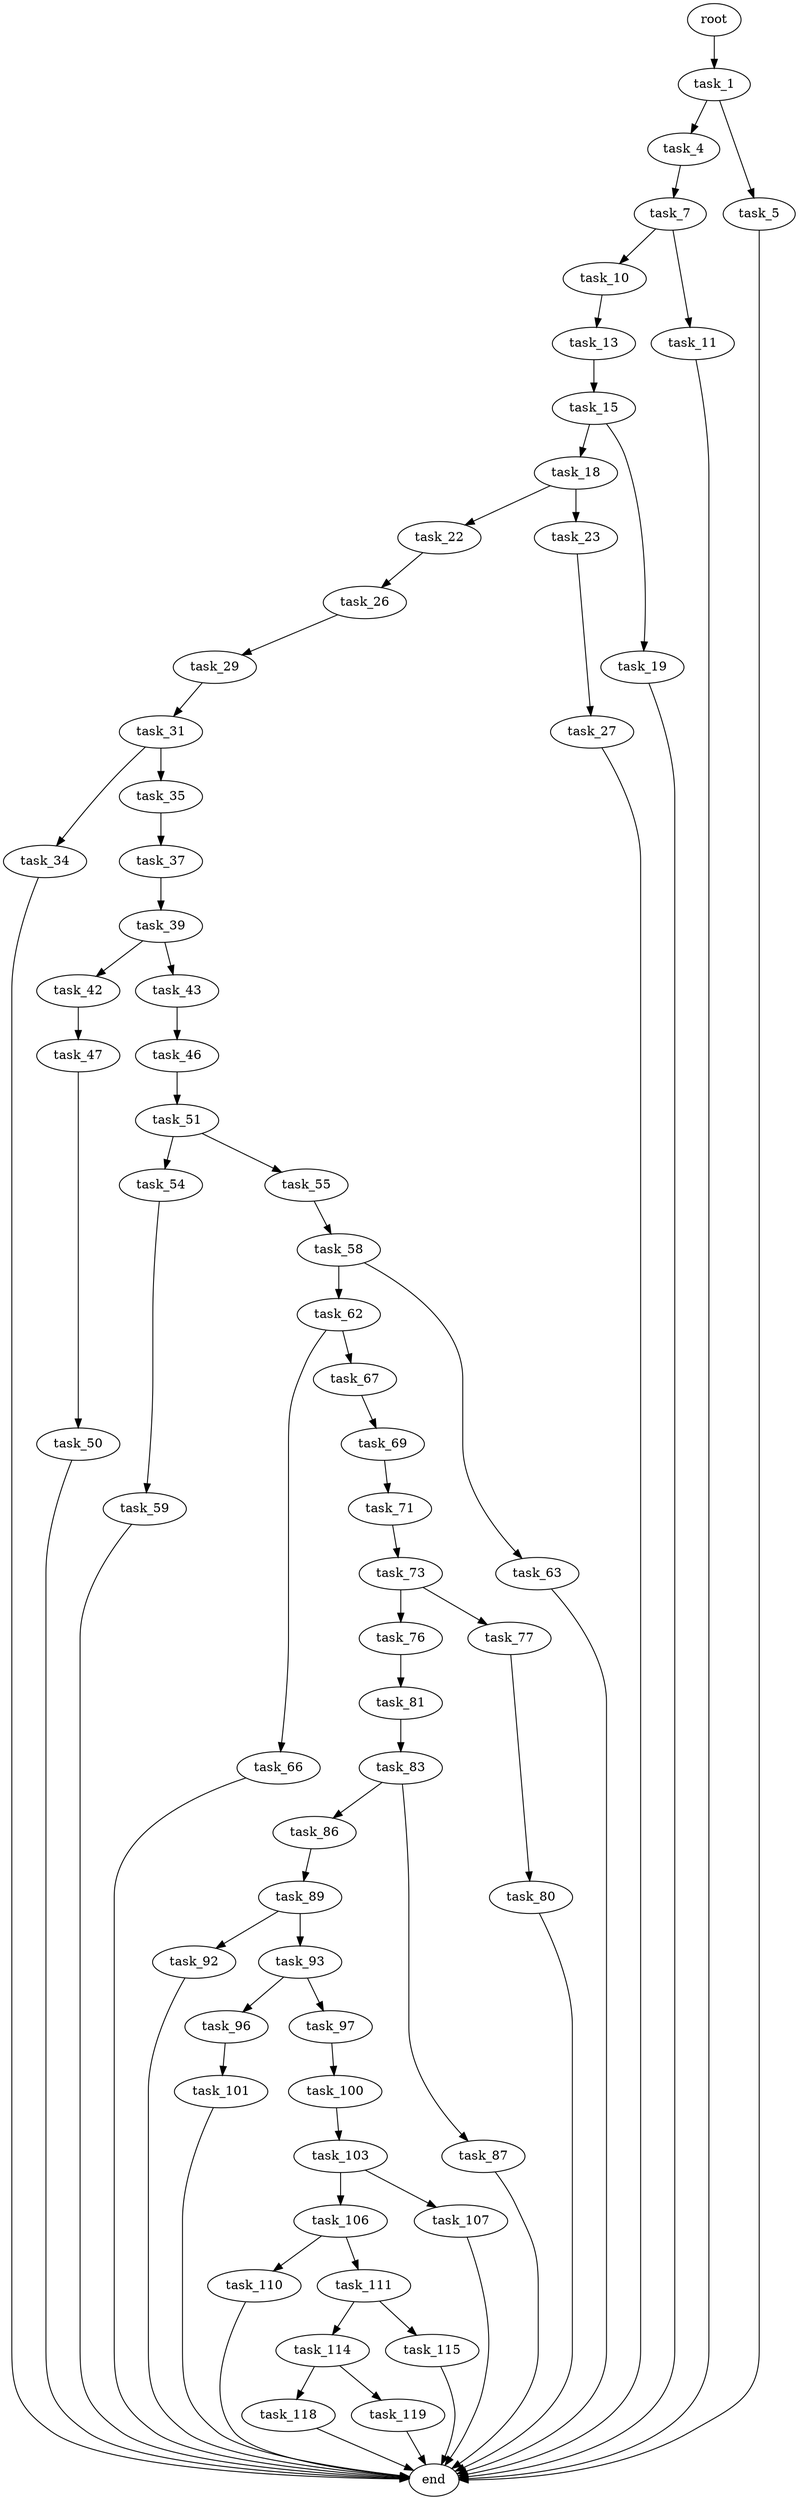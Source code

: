 digraph G {
  root [size="0.000000"];
  task_1 [size="43519075952.000000"];
  task_4 [size="71548973077.000000"];
  task_5 [size="57710023500.000000"];
  task_7 [size="1073741824000.000000"];
  end [size="0.000000"];
  task_10 [size="68719476736.000000"];
  task_11 [size="449880849400.000000"];
  task_13 [size="1156136714.000000"];
  task_15 [size="626013887872.000000"];
  task_18 [size="134217728000.000000"];
  task_19 [size="129296568571.000000"];
  task_22 [size="677186317015.000000"];
  task_23 [size="2794974793.000000"];
  task_26 [size="1983080106.000000"];
  task_27 [size="278968233740.000000"];
  task_29 [size="68719476736.000000"];
  task_31 [size="204835268928.000000"];
  task_34 [size="40698080010.000000"];
  task_35 [size="2087226905.000000"];
  task_37 [size="6139424256.000000"];
  task_39 [size="13883680525.000000"];
  task_42 [size="493778874056.000000"];
  task_43 [size="19410458561.000000"];
  task_47 [size="8589934592.000000"];
  task_46 [size="231928233984.000000"];
  task_51 [size="11673814804.000000"];
  task_50 [size="156202972120.000000"];
  task_54 [size="1316728206542.000000"];
  task_55 [size="8589934592.000000"];
  task_59 [size="883604225.000000"];
  task_58 [size="12645716794.000000"];
  task_62 [size="17517832731.000000"];
  task_63 [size="782757789696.000000"];
  task_66 [size="7005619153.000000"];
  task_67 [size="134217728000.000000"];
  task_69 [size="1073741824000.000000"];
  task_71 [size="956343471.000000"];
  task_73 [size="7541463756.000000"];
  task_76 [size="45543671371.000000"];
  task_77 [size="28991029248.000000"];
  task_81 [size="78884306971.000000"];
  task_80 [size="549755813888.000000"];
  task_83 [size="744808120993.000000"];
  task_86 [size="50792529425.000000"];
  task_87 [size="27582139918.000000"];
  task_89 [size="8556963520.000000"];
  task_92 [size="231928233984.000000"];
  task_93 [size="3671517026.000000"];
  task_96 [size="452411064664.000000"];
  task_97 [size="1073741824000.000000"];
  task_101 [size="848515178721.000000"];
  task_100 [size="42919953466.000000"];
  task_103 [size="30429991501.000000"];
  task_106 [size="375165580909.000000"];
  task_107 [size="10049528822.000000"];
  task_110 [size="452508454606.000000"];
  task_111 [size="1524840997.000000"];
  task_114 [size="10043249290.000000"];
  task_115 [size="68719476736.000000"];
  task_118 [size="28092486430.000000"];
  task_119 [size="150410675532.000000"];

  root -> task_1 [size="1.000000"];
  task_1 -> task_4 [size="33554432.000000"];
  task_1 -> task_5 [size="33554432.000000"];
  task_4 -> task_7 [size="75497472.000000"];
  task_5 -> end [size="1.000000"];
  task_7 -> task_10 [size="838860800.000000"];
  task_7 -> task_11 [size="838860800.000000"];
  task_10 -> task_13 [size="134217728.000000"];
  task_11 -> end [size="1.000000"];
  task_13 -> task_15 [size="75497472.000000"];
  task_15 -> task_18 [size="411041792.000000"];
  task_15 -> task_19 [size="411041792.000000"];
  task_18 -> task_22 [size="209715200.000000"];
  task_18 -> task_23 [size="209715200.000000"];
  task_19 -> end [size="1.000000"];
  task_22 -> task_26 [size="679477248.000000"];
  task_23 -> task_27 [size="75497472.000000"];
  task_26 -> task_29 [size="33554432.000000"];
  task_27 -> end [size="1.000000"];
  task_29 -> task_31 [size="134217728.000000"];
  task_31 -> task_34 [size="134217728.000000"];
  task_31 -> task_35 [size="134217728.000000"];
  task_34 -> end [size="1.000000"];
  task_35 -> task_37 [size="33554432.000000"];
  task_37 -> task_39 [size="209715200.000000"];
  task_39 -> task_42 [size="411041792.000000"];
  task_39 -> task_43 [size="411041792.000000"];
  task_42 -> task_47 [size="536870912.000000"];
  task_43 -> task_46 [size="411041792.000000"];
  task_47 -> task_50 [size="33554432.000000"];
  task_46 -> task_51 [size="301989888.000000"];
  task_51 -> task_54 [size="209715200.000000"];
  task_51 -> task_55 [size="209715200.000000"];
  task_50 -> end [size="1.000000"];
  task_54 -> task_59 [size="838860800.000000"];
  task_55 -> task_58 [size="33554432.000000"];
  task_59 -> end [size="1.000000"];
  task_58 -> task_62 [size="209715200.000000"];
  task_58 -> task_63 [size="209715200.000000"];
  task_62 -> task_66 [size="411041792.000000"];
  task_62 -> task_67 [size="411041792.000000"];
  task_63 -> end [size="1.000000"];
  task_66 -> end [size="1.000000"];
  task_67 -> task_69 [size="209715200.000000"];
  task_69 -> task_71 [size="838860800.000000"];
  task_71 -> task_73 [size="33554432.000000"];
  task_73 -> task_76 [size="134217728.000000"];
  task_73 -> task_77 [size="134217728.000000"];
  task_76 -> task_81 [size="33554432.000000"];
  task_77 -> task_80 [size="75497472.000000"];
  task_81 -> task_83 [size="75497472.000000"];
  task_80 -> end [size="1.000000"];
  task_83 -> task_86 [size="838860800.000000"];
  task_83 -> task_87 [size="838860800.000000"];
  task_86 -> task_89 [size="838860800.000000"];
  task_87 -> end [size="1.000000"];
  task_89 -> task_92 [size="411041792.000000"];
  task_89 -> task_93 [size="411041792.000000"];
  task_92 -> end [size="1.000000"];
  task_93 -> task_96 [size="301989888.000000"];
  task_93 -> task_97 [size="301989888.000000"];
  task_96 -> task_101 [size="536870912.000000"];
  task_97 -> task_100 [size="838860800.000000"];
  task_101 -> end [size="1.000000"];
  task_100 -> task_103 [size="33554432.000000"];
  task_103 -> task_106 [size="33554432.000000"];
  task_103 -> task_107 [size="33554432.000000"];
  task_106 -> task_110 [size="301989888.000000"];
  task_106 -> task_111 [size="301989888.000000"];
  task_107 -> end [size="1.000000"];
  task_110 -> end [size="1.000000"];
  task_111 -> task_114 [size="75497472.000000"];
  task_111 -> task_115 [size="75497472.000000"];
  task_114 -> task_118 [size="536870912.000000"];
  task_114 -> task_119 [size="536870912.000000"];
  task_115 -> end [size="1.000000"];
  task_118 -> end [size="1.000000"];
  task_119 -> end [size="1.000000"];
}
